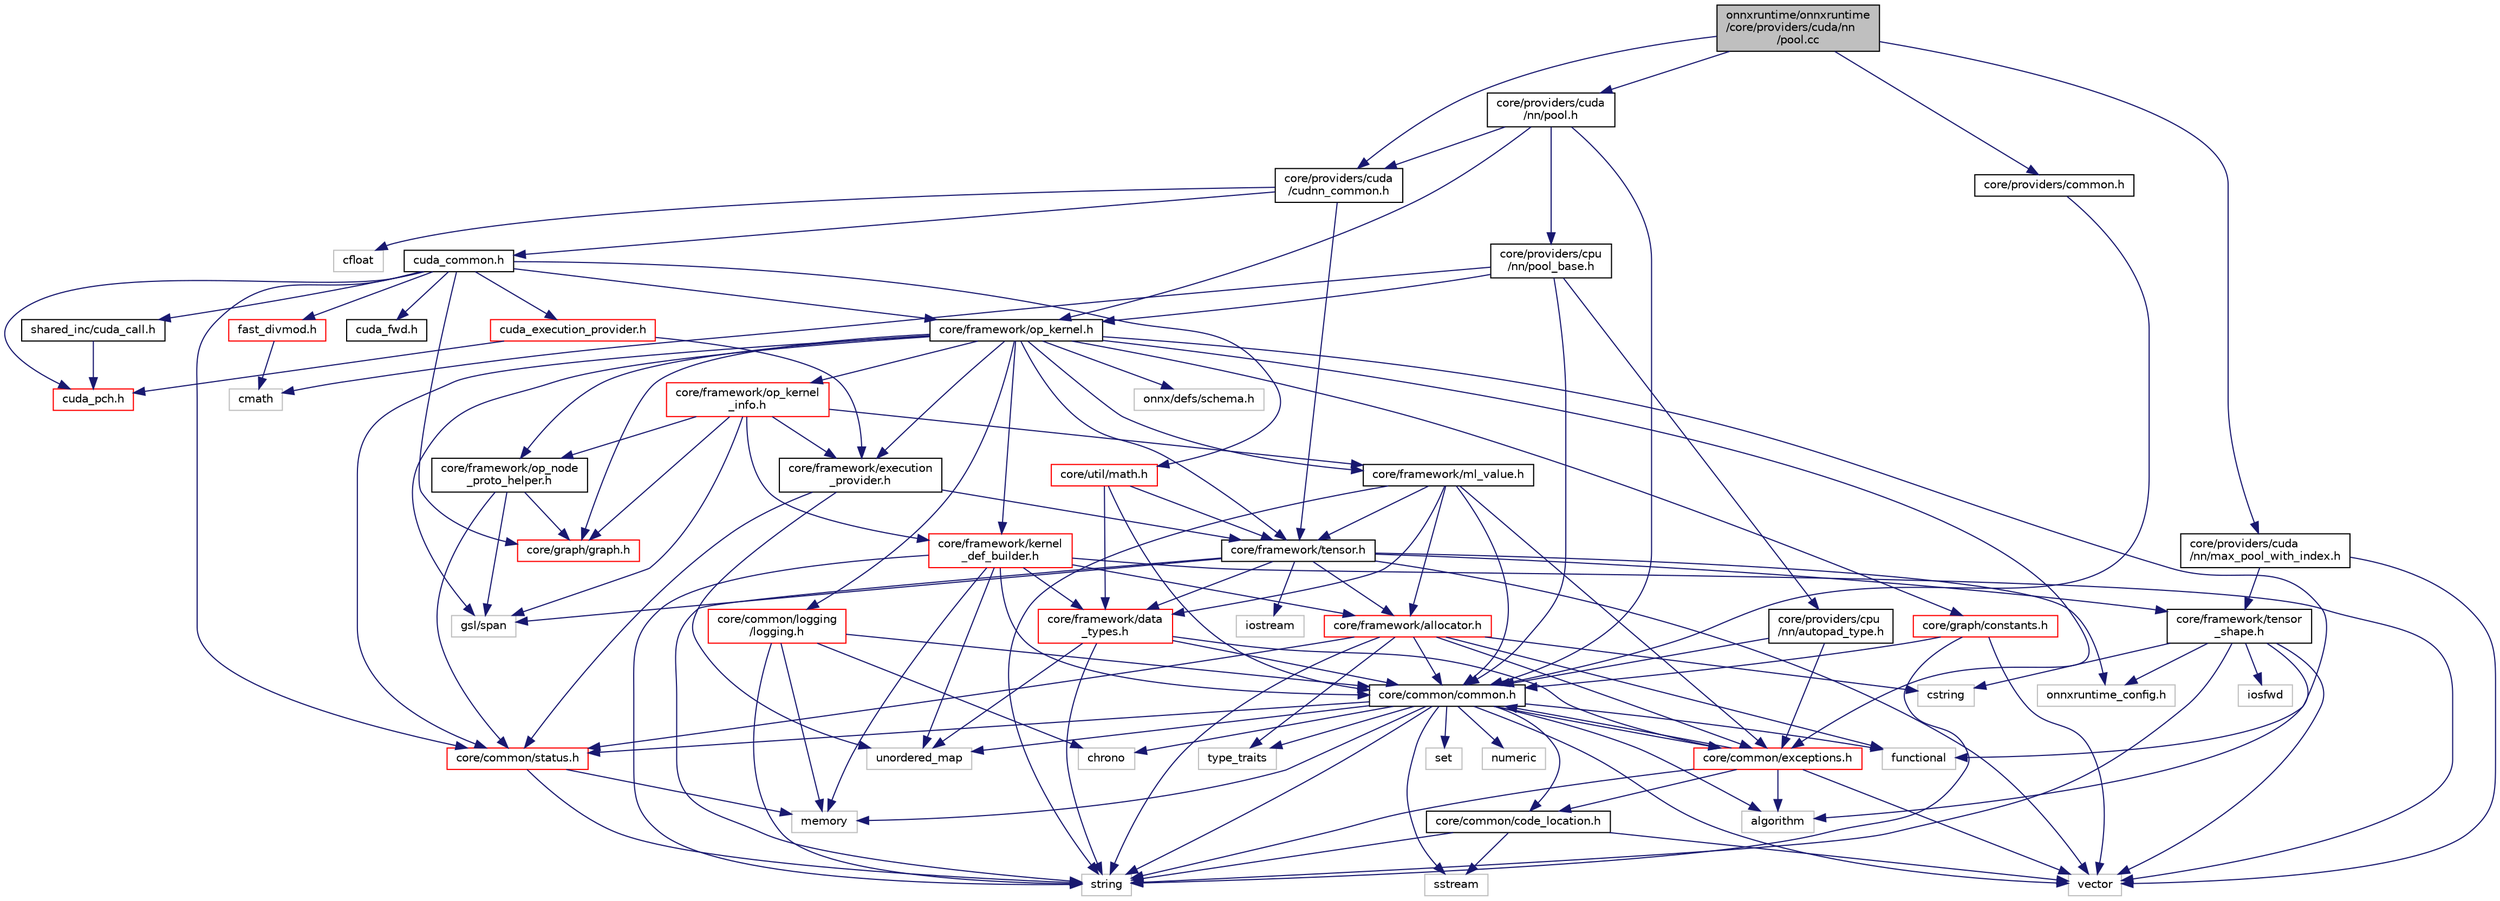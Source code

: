 digraph "onnxruntime/onnxruntime/core/providers/cuda/nn/pool.cc"
{
  edge [fontname="Helvetica",fontsize="10",labelfontname="Helvetica",labelfontsize="10"];
  node [fontname="Helvetica",fontsize="10",shape=record];
  Node0 [label="onnxruntime/onnxruntime\l/core/providers/cuda/nn\l/pool.cc",height=0.2,width=0.4,color="black", fillcolor="grey75", style="filled", fontcolor="black"];
  Node0 -> Node1 [color="midnightblue",fontsize="10",style="solid",fontname="Helvetica"];
  Node1 [label="core/providers/cuda\l/nn/pool.h",height=0.2,width=0.4,color="black", fillcolor="white", style="filled",URL="$cuda_2nn_2pool_8h.html"];
  Node1 -> Node2 [color="midnightblue",fontsize="10",style="solid",fontname="Helvetica"];
  Node2 [label="core/common/common.h",height=0.2,width=0.4,color="black", fillcolor="white", style="filled",URL="$include_2onnxruntime_2core_2common_2common_8h.html"];
  Node2 -> Node3 [color="midnightblue",fontsize="10",style="solid",fontname="Helvetica"];
  Node3 [label="algorithm",height=0.2,width=0.4,color="grey75", fillcolor="white", style="filled"];
  Node2 -> Node4 [color="midnightblue",fontsize="10",style="solid",fontname="Helvetica"];
  Node4 [label="functional",height=0.2,width=0.4,color="grey75", fillcolor="white", style="filled"];
  Node2 -> Node5 [color="midnightblue",fontsize="10",style="solid",fontname="Helvetica"];
  Node5 [label="memory",height=0.2,width=0.4,color="grey75", fillcolor="white", style="filled"];
  Node2 -> Node6 [color="midnightblue",fontsize="10",style="solid",fontname="Helvetica"];
  Node6 [label="numeric",height=0.2,width=0.4,color="grey75", fillcolor="white", style="filled"];
  Node2 -> Node7 [color="midnightblue",fontsize="10",style="solid",fontname="Helvetica"];
  Node7 [label="set",height=0.2,width=0.4,color="grey75", fillcolor="white", style="filled"];
  Node2 -> Node8 [color="midnightblue",fontsize="10",style="solid",fontname="Helvetica"];
  Node8 [label="sstream",height=0.2,width=0.4,color="grey75", fillcolor="white", style="filled"];
  Node2 -> Node9 [color="midnightblue",fontsize="10",style="solid",fontname="Helvetica"];
  Node9 [label="string",height=0.2,width=0.4,color="grey75", fillcolor="white", style="filled"];
  Node2 -> Node10 [color="midnightblue",fontsize="10",style="solid",fontname="Helvetica"];
  Node10 [label="type_traits",height=0.2,width=0.4,color="grey75", fillcolor="white", style="filled"];
  Node2 -> Node11 [color="midnightblue",fontsize="10",style="solid",fontname="Helvetica"];
  Node11 [label="unordered_map",height=0.2,width=0.4,color="grey75", fillcolor="white", style="filled"];
  Node2 -> Node12 [color="midnightblue",fontsize="10",style="solid",fontname="Helvetica"];
  Node12 [label="vector",height=0.2,width=0.4,color="grey75", fillcolor="white", style="filled"];
  Node2 -> Node13 [color="midnightblue",fontsize="10",style="solid",fontname="Helvetica"];
  Node13 [label="chrono",height=0.2,width=0.4,color="grey75", fillcolor="white", style="filled"];
  Node2 -> Node14 [color="midnightblue",fontsize="10",style="solid",fontname="Helvetica"];
  Node14 [label="core/common/code_location.h",height=0.2,width=0.4,color="black", fillcolor="white", style="filled",URL="$code__location_8h.html"];
  Node14 -> Node8 [color="midnightblue",fontsize="10",style="solid",fontname="Helvetica"];
  Node14 -> Node9 [color="midnightblue",fontsize="10",style="solid",fontname="Helvetica"];
  Node14 -> Node12 [color="midnightblue",fontsize="10",style="solid",fontname="Helvetica"];
  Node2 -> Node15 [color="midnightblue",fontsize="10",style="solid",fontname="Helvetica"];
  Node15 [label="core/common/exceptions.h",height=0.2,width=0.4,color="red", fillcolor="white", style="filled",URL="$exceptions_8h.html"];
  Node15 -> Node3 [color="midnightblue",fontsize="10",style="solid",fontname="Helvetica"];
  Node15 -> Node9 [color="midnightblue",fontsize="10",style="solid",fontname="Helvetica"];
  Node15 -> Node12 [color="midnightblue",fontsize="10",style="solid",fontname="Helvetica"];
  Node15 -> Node2 [color="midnightblue",fontsize="10",style="solid",fontname="Helvetica"];
  Node15 -> Node14 [color="midnightblue",fontsize="10",style="solid",fontname="Helvetica"];
  Node2 -> Node19 [color="midnightblue",fontsize="10",style="solid",fontname="Helvetica"];
  Node19 [label="core/common/status.h",height=0.2,width=0.4,color="red", fillcolor="white", style="filled",URL="$status_8h.html"];
  Node19 -> Node5 [color="midnightblue",fontsize="10",style="solid",fontname="Helvetica"];
  Node19 -> Node9 [color="midnightblue",fontsize="10",style="solid",fontname="Helvetica"];
  Node1 -> Node22 [color="midnightblue",fontsize="10",style="solid",fontname="Helvetica"];
  Node22 [label="core/framework/op_kernel.h",height=0.2,width=0.4,color="black", fillcolor="white", style="filled",URL="$op__kernel_8h.html"];
  Node22 -> Node4 [color="midnightblue",fontsize="10",style="solid",fontname="Helvetica"];
  Node22 -> Node15 [color="midnightblue",fontsize="10",style="solid",fontname="Helvetica"];
  Node22 -> Node23 [color="midnightblue",fontsize="10",style="solid",fontname="Helvetica"];
  Node23 [label="core/common/logging\l/logging.h",height=0.2,width=0.4,color="red", fillcolor="white", style="filled",URL="$logging_8h.html"];
  Node23 -> Node13 [color="midnightblue",fontsize="10",style="solid",fontname="Helvetica"];
  Node23 -> Node5 [color="midnightblue",fontsize="10",style="solid",fontname="Helvetica"];
  Node23 -> Node9 [color="midnightblue",fontsize="10",style="solid",fontname="Helvetica"];
  Node23 -> Node2 [color="midnightblue",fontsize="10",style="solid",fontname="Helvetica"];
  Node22 -> Node19 [color="midnightblue",fontsize="10",style="solid",fontname="Helvetica"];
  Node22 -> Node32 [color="midnightblue",fontsize="10",style="solid",fontname="Helvetica"];
  Node32 [label="core/framework/execution\l_provider.h",height=0.2,width=0.4,color="black", fillcolor="white", style="filled",URL="$execution__provider_8h.html"];
  Node32 -> Node11 [color="midnightblue",fontsize="10",style="solid",fontname="Helvetica"];
  Node32 -> Node19 [color="midnightblue",fontsize="10",style="solid",fontname="Helvetica"];
  Node32 -> Node33 [color="midnightblue",fontsize="10",style="solid",fontname="Helvetica"];
  Node33 [label="core/framework/tensor.h",height=0.2,width=0.4,color="black", fillcolor="white", style="filled",URL="$tensor_8h.html"];
  Node33 -> Node34 [color="midnightblue",fontsize="10",style="solid",fontname="Helvetica"];
  Node34 [label="iostream",height=0.2,width=0.4,color="grey75", fillcolor="white", style="filled"];
  Node33 -> Node9 [color="midnightblue",fontsize="10",style="solid",fontname="Helvetica"];
  Node33 -> Node12 [color="midnightblue",fontsize="10",style="solid",fontname="Helvetica"];
  Node33 -> Node35 [color="midnightblue",fontsize="10",style="solid",fontname="Helvetica"];
  Node35 [label="gsl/span",height=0.2,width=0.4,color="grey75", fillcolor="white", style="filled"];
  Node33 -> Node36 [color="midnightblue",fontsize="10",style="solid",fontname="Helvetica"];
  Node36 [label="core/framework/allocator.h",height=0.2,width=0.4,color="red", fillcolor="white", style="filled",URL="$framework_2allocator_8h.html"];
  Node36 -> Node4 [color="midnightblue",fontsize="10",style="solid",fontname="Helvetica"];
  Node36 -> Node9 [color="midnightblue",fontsize="10",style="solid",fontname="Helvetica"];
  Node36 -> Node37 [color="midnightblue",fontsize="10",style="solid",fontname="Helvetica"];
  Node37 [label="cstring",height=0.2,width=0.4,color="grey75", fillcolor="white", style="filled"];
  Node36 -> Node10 [color="midnightblue",fontsize="10",style="solid",fontname="Helvetica"];
  Node36 -> Node2 [color="midnightblue",fontsize="10",style="solid",fontname="Helvetica"];
  Node36 -> Node15 [color="midnightblue",fontsize="10",style="solid",fontname="Helvetica"];
  Node36 -> Node19 [color="midnightblue",fontsize="10",style="solid",fontname="Helvetica"];
  Node33 -> Node46 [color="midnightblue",fontsize="10",style="solid",fontname="Helvetica"];
  Node46 [label="core/framework/data\l_types.h",height=0.2,width=0.4,color="red", fillcolor="white", style="filled",URL="$data__types_8h.html"];
  Node46 -> Node9 [color="midnightblue",fontsize="10",style="solid",fontname="Helvetica"];
  Node46 -> Node11 [color="midnightblue",fontsize="10",style="solid",fontname="Helvetica"];
  Node46 -> Node2 [color="midnightblue",fontsize="10",style="solid",fontname="Helvetica"];
  Node46 -> Node15 [color="midnightblue",fontsize="10",style="solid",fontname="Helvetica"];
  Node33 -> Node47 [color="midnightblue",fontsize="10",style="solid",fontname="Helvetica"];
  Node47 [label="core/framework/tensor\l_shape.h",height=0.2,width=0.4,color="black", fillcolor="white", style="filled",URL="$tensor__shape_8h.html"];
  Node47 -> Node48 [color="midnightblue",fontsize="10",style="solid",fontname="Helvetica"];
  Node48 [label="iosfwd",height=0.2,width=0.4,color="grey75", fillcolor="white", style="filled"];
  Node47 -> Node12 [color="midnightblue",fontsize="10",style="solid",fontname="Helvetica"];
  Node47 -> Node3 [color="midnightblue",fontsize="10",style="solid",fontname="Helvetica"];
  Node47 -> Node9 [color="midnightblue",fontsize="10",style="solid",fontname="Helvetica"];
  Node47 -> Node37 [color="midnightblue",fontsize="10",style="solid",fontname="Helvetica"];
  Node47 -> Node49 [color="midnightblue",fontsize="10",style="solid",fontname="Helvetica"];
  Node49 [label="onnxruntime_config.h",height=0.2,width=0.4,color="grey75", fillcolor="white", style="filled"];
  Node33 -> Node49 [color="midnightblue",fontsize="10",style="solid",fontname="Helvetica"];
  Node22 -> Node50 [color="midnightblue",fontsize="10",style="solid",fontname="Helvetica"];
  Node50 [label="core/framework/kernel\l_def_builder.h",height=0.2,width=0.4,color="red", fillcolor="white", style="filled",URL="$kernel__def__builder_8h.html"];
  Node50 -> Node5 [color="midnightblue",fontsize="10",style="solid",fontname="Helvetica"];
  Node50 -> Node9 [color="midnightblue",fontsize="10",style="solid",fontname="Helvetica"];
  Node50 -> Node11 [color="midnightblue",fontsize="10",style="solid",fontname="Helvetica"];
  Node50 -> Node12 [color="midnightblue",fontsize="10",style="solid",fontname="Helvetica"];
  Node50 -> Node2 [color="midnightblue",fontsize="10",style="solid",fontname="Helvetica"];
  Node50 -> Node46 [color="midnightblue",fontsize="10",style="solid",fontname="Helvetica"];
  Node50 -> Node36 [color="midnightblue",fontsize="10",style="solid",fontname="Helvetica"];
  Node22 -> Node52 [color="midnightblue",fontsize="10",style="solid",fontname="Helvetica"];
  Node52 [label="core/framework/ml_value.h",height=0.2,width=0.4,color="black", fillcolor="white", style="filled",URL="$ml__value_8h.html"];
  Node52 -> Node9 [color="midnightblue",fontsize="10",style="solid",fontname="Helvetica"];
  Node52 -> Node2 [color="midnightblue",fontsize="10",style="solid",fontname="Helvetica"];
  Node52 -> Node15 [color="midnightblue",fontsize="10",style="solid",fontname="Helvetica"];
  Node52 -> Node36 [color="midnightblue",fontsize="10",style="solid",fontname="Helvetica"];
  Node52 -> Node46 [color="midnightblue",fontsize="10",style="solid",fontname="Helvetica"];
  Node52 -> Node33 [color="midnightblue",fontsize="10",style="solid",fontname="Helvetica"];
  Node22 -> Node53 [color="midnightblue",fontsize="10",style="solid",fontname="Helvetica"];
  Node53 [label="core/framework/op_kernel\l_info.h",height=0.2,width=0.4,color="red", fillcolor="white", style="filled",URL="$op__kernel__info_8h.html"];
  Node53 -> Node32 [color="midnightblue",fontsize="10",style="solid",fontname="Helvetica"];
  Node53 -> Node50 [color="midnightblue",fontsize="10",style="solid",fontname="Helvetica"];
  Node53 -> Node52 [color="midnightblue",fontsize="10",style="solid",fontname="Helvetica"];
  Node53 -> Node54 [color="midnightblue",fontsize="10",style="solid",fontname="Helvetica"];
  Node54 [label="core/framework/op_node\l_proto_helper.h",height=0.2,width=0.4,color="black", fillcolor="white", style="filled",URL="$op__node__proto__helper_8h.html"];
  Node54 -> Node19 [color="midnightblue",fontsize="10",style="solid",fontname="Helvetica"];
  Node54 -> Node55 [color="midnightblue",fontsize="10",style="solid",fontname="Helvetica"];
  Node55 [label="core/graph/graph.h",height=0.2,width=0.4,color="red", fillcolor="white", style="filled",URL="$graph_8h.html"];
  Node54 -> Node35 [color="midnightblue",fontsize="10",style="solid",fontname="Helvetica"];
  Node53 -> Node55 [color="midnightblue",fontsize="10",style="solid",fontname="Helvetica"];
  Node53 -> Node35 [color="midnightblue",fontsize="10",style="solid",fontname="Helvetica"];
  Node22 -> Node54 [color="midnightblue",fontsize="10",style="solid",fontname="Helvetica"];
  Node22 -> Node33 [color="midnightblue",fontsize="10",style="solid",fontname="Helvetica"];
  Node22 -> Node60 [color="midnightblue",fontsize="10",style="solid",fontname="Helvetica"];
  Node60 [label="core/graph/constants.h",height=0.2,width=0.4,color="red", fillcolor="white", style="filled",URL="$constants_8h.html"];
  Node60 -> Node9 [color="midnightblue",fontsize="10",style="solid",fontname="Helvetica"];
  Node60 -> Node12 [color="midnightblue",fontsize="10",style="solid",fontname="Helvetica"];
  Node60 -> Node2 [color="midnightblue",fontsize="10",style="solid",fontname="Helvetica"];
  Node22 -> Node55 [color="midnightblue",fontsize="10",style="solid",fontname="Helvetica"];
  Node22 -> Node35 [color="midnightblue",fontsize="10",style="solid",fontname="Helvetica"];
  Node22 -> Node64 [color="midnightblue",fontsize="10",style="solid",fontname="Helvetica"];
  Node64 [label="onnx/defs/schema.h",height=0.2,width=0.4,color="grey75", fillcolor="white", style="filled"];
  Node1 -> Node68 [color="midnightblue",fontsize="10",style="solid",fontname="Helvetica"];
  Node68 [label="core/providers/cuda\l/cudnn_common.h",height=0.2,width=0.4,color="black", fillcolor="white", style="filled",URL="$cudnn__common_8h.html"];
  Node68 -> Node69 [color="midnightblue",fontsize="10",style="solid",fontname="Helvetica"];
  Node69 [label="cuda_common.h",height=0.2,width=0.4,color="black", fillcolor="white", style="filled",URL="$cuda__common_8h.html"];
  Node69 -> Node70 [color="midnightblue",fontsize="10",style="solid",fontname="Helvetica"];
  Node70 [label="cuda_pch.h",height=0.2,width=0.4,color="red", fillcolor="white", style="filled",URL="$cuda__pch_8h.html"];
  Node69 -> Node19 [color="midnightblue",fontsize="10",style="solid",fontname="Helvetica"];
  Node69 -> Node22 [color="midnightblue",fontsize="10",style="solid",fontname="Helvetica"];
  Node69 -> Node55 [color="midnightblue",fontsize="10",style="solid",fontname="Helvetica"];
  Node69 -> Node77 [color="midnightblue",fontsize="10",style="solid",fontname="Helvetica"];
  Node77 [label="shared_inc/cuda_call.h",height=0.2,width=0.4,color="black", fillcolor="white", style="filled",URL="$cuda__call_8h.html"];
  Node77 -> Node70 [color="midnightblue",fontsize="10",style="solid",fontname="Helvetica"];
  Node69 -> Node78 [color="midnightblue",fontsize="10",style="solid",fontname="Helvetica"];
  Node78 [label="cuda_execution_provider.h",height=0.2,width=0.4,color="red", fillcolor="white", style="filled",URL="$cuda__execution__provider_8h.html"];
  Node78 -> Node70 [color="midnightblue",fontsize="10",style="solid",fontname="Helvetica"];
  Node78 -> Node32 [color="midnightblue",fontsize="10",style="solid",fontname="Helvetica"];
  Node69 -> Node84 [color="midnightblue",fontsize="10",style="solid",fontname="Helvetica"];
  Node84 [label="fast_divmod.h",height=0.2,width=0.4,color="red", fillcolor="white", style="filled",URL="$fast__divmod_8h.html"];
  Node84 -> Node85 [color="midnightblue",fontsize="10",style="solid",fontname="Helvetica"];
  Node85 [label="cmath",height=0.2,width=0.4,color="grey75", fillcolor="white", style="filled"];
  Node69 -> Node87 [color="midnightblue",fontsize="10",style="solid",fontname="Helvetica"];
  Node87 [label="core/util/math.h",height=0.2,width=0.4,color="red", fillcolor="white", style="filled",URL="$math_8h.html"];
  Node87 -> Node2 [color="midnightblue",fontsize="10",style="solid",fontname="Helvetica"];
  Node87 -> Node46 [color="midnightblue",fontsize="10",style="solid",fontname="Helvetica"];
  Node87 -> Node33 [color="midnightblue",fontsize="10",style="solid",fontname="Helvetica"];
  Node69 -> Node89 [color="midnightblue",fontsize="10",style="solid",fontname="Helvetica"];
  Node89 [label="cuda_fwd.h",height=0.2,width=0.4,color="black", fillcolor="white", style="filled",URL="$cuda__fwd_8h.html"];
  Node68 -> Node33 [color="midnightblue",fontsize="10",style="solid",fontname="Helvetica"];
  Node68 -> Node90 [color="midnightblue",fontsize="10",style="solid",fontname="Helvetica"];
  Node90 [label="cfloat",height=0.2,width=0.4,color="grey75", fillcolor="white", style="filled"];
  Node1 -> Node91 [color="midnightblue",fontsize="10",style="solid",fontname="Helvetica"];
  Node91 [label="core/providers/cpu\l/nn/pool_base.h",height=0.2,width=0.4,color="black", fillcolor="white", style="filled",URL="$pool__base_8h.html"];
  Node91 -> Node85 [color="midnightblue",fontsize="10",style="solid",fontname="Helvetica"];
  Node91 -> Node2 [color="midnightblue",fontsize="10",style="solid",fontname="Helvetica"];
  Node91 -> Node22 [color="midnightblue",fontsize="10",style="solid",fontname="Helvetica"];
  Node91 -> Node92 [color="midnightblue",fontsize="10",style="solid",fontname="Helvetica"];
  Node92 [label="core/providers/cpu\l/nn/autopad_type.h",height=0.2,width=0.4,color="black", fillcolor="white", style="filled",URL="$autopad__type_8h.html"];
  Node92 -> Node2 [color="midnightblue",fontsize="10",style="solid",fontname="Helvetica"];
  Node92 -> Node15 [color="midnightblue",fontsize="10",style="solid",fontname="Helvetica"];
  Node0 -> Node93 [color="midnightblue",fontsize="10",style="solid",fontname="Helvetica"];
  Node93 [label="core/providers/common.h",height=0.2,width=0.4,color="black", fillcolor="white", style="filled",URL="$onnxruntime_2core_2providers_2common_8h.html"];
  Node93 -> Node2 [color="midnightblue",fontsize="10",style="solid",fontname="Helvetica"];
  Node0 -> Node68 [color="midnightblue",fontsize="10",style="solid",fontname="Helvetica"];
  Node0 -> Node94 [color="midnightblue",fontsize="10",style="solid",fontname="Helvetica"];
  Node94 [label="core/providers/cuda\l/nn/max_pool_with_index.h",height=0.2,width=0.4,color="black", fillcolor="white", style="filled",URL="$max__pool__with__index_8h.html"];
  Node94 -> Node12 [color="midnightblue",fontsize="10",style="solid",fontname="Helvetica"];
  Node94 -> Node47 [color="midnightblue",fontsize="10",style="solid",fontname="Helvetica"];
}
